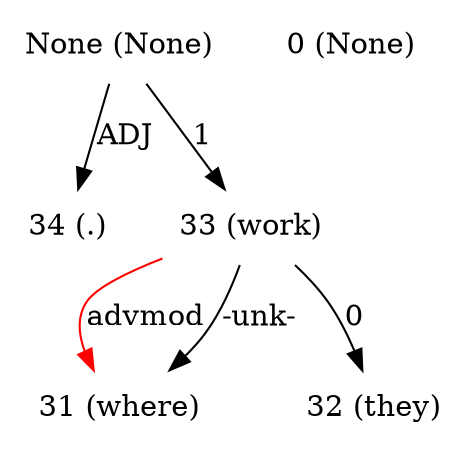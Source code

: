 digraph G{
edge [dir=forward]
node [shape=plaintext]

None [label="None (None)"]
None -> 34 [label="ADJ"]
None [label="None (None)"]
None -> 33 [label="1"]
0 [label="0 (None)"]
31 [label="31 (where)"]
33 -> 31 [label="advmod", color="red"]
32 [label="32 (they)"]
33 [label="33 (work)"]
33 -> 31 [label="-unk-"]
33 -> 32 [label="0"]
34 [label="34 (.)"]
}
